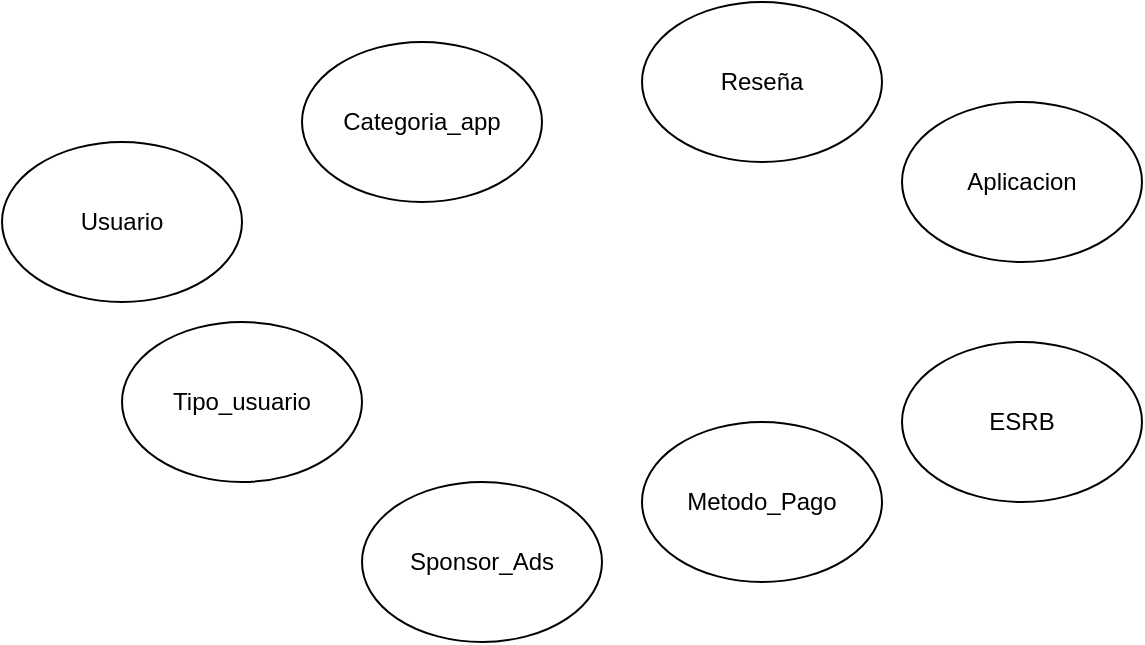<mxfile version="24.2.1" type="github">
  <diagram name="Página-1" id="3CISv_pW3vBZ53ylFXfm">
    <mxGraphModel dx="832" dy="519" grid="1" gridSize="10" guides="1" tooltips="1" connect="1" arrows="1" fold="1" page="1" pageScale="1" pageWidth="827" pageHeight="1169" math="0" shadow="0">
      <root>
        <mxCell id="0" />
        <mxCell id="1" parent="0" />
        <mxCell id="3oXP0uqj8dlofh8PmDxL-1" value="Usuario" style="ellipse;whiteSpace=wrap;html=1;" vertex="1" parent="1">
          <mxGeometry x="180" y="250" width="120" height="80" as="geometry" />
        </mxCell>
        <mxCell id="3oXP0uqj8dlofh8PmDxL-2" value="Aplicacion" style="ellipse;whiteSpace=wrap;html=1;" vertex="1" parent="1">
          <mxGeometry x="630" y="230" width="120" height="80" as="geometry" />
        </mxCell>
        <mxCell id="3oXP0uqj8dlofh8PmDxL-4" value="Categoria_app" style="ellipse;whiteSpace=wrap;html=1;" vertex="1" parent="1">
          <mxGeometry x="330" y="200" width="120" height="80" as="geometry" />
        </mxCell>
        <mxCell id="3oXP0uqj8dlofh8PmDxL-5" value="Tipo_usuario" style="ellipse;whiteSpace=wrap;html=1;" vertex="1" parent="1">
          <mxGeometry x="240" y="340" width="120" height="80" as="geometry" />
        </mxCell>
        <mxCell id="3oXP0uqj8dlofh8PmDxL-6" value="Reseña" style="ellipse;whiteSpace=wrap;html=1;" vertex="1" parent="1">
          <mxGeometry x="500" y="180" width="120" height="80" as="geometry" />
        </mxCell>
        <mxCell id="3oXP0uqj8dlofh8PmDxL-7" value="Metodo_Pago" style="ellipse;whiteSpace=wrap;html=1;" vertex="1" parent="1">
          <mxGeometry x="500" y="390" width="120" height="80" as="geometry" />
        </mxCell>
        <mxCell id="3oXP0uqj8dlofh8PmDxL-8" value="ESRB" style="ellipse;whiteSpace=wrap;html=1;" vertex="1" parent="1">
          <mxGeometry x="630" y="350" width="120" height="80" as="geometry" />
        </mxCell>
        <mxCell id="3oXP0uqj8dlofh8PmDxL-10" value="Sponsor_Ads" style="ellipse;whiteSpace=wrap;html=1;" vertex="1" parent="1">
          <mxGeometry x="360" y="420" width="120" height="80" as="geometry" />
        </mxCell>
      </root>
    </mxGraphModel>
  </diagram>
</mxfile>
